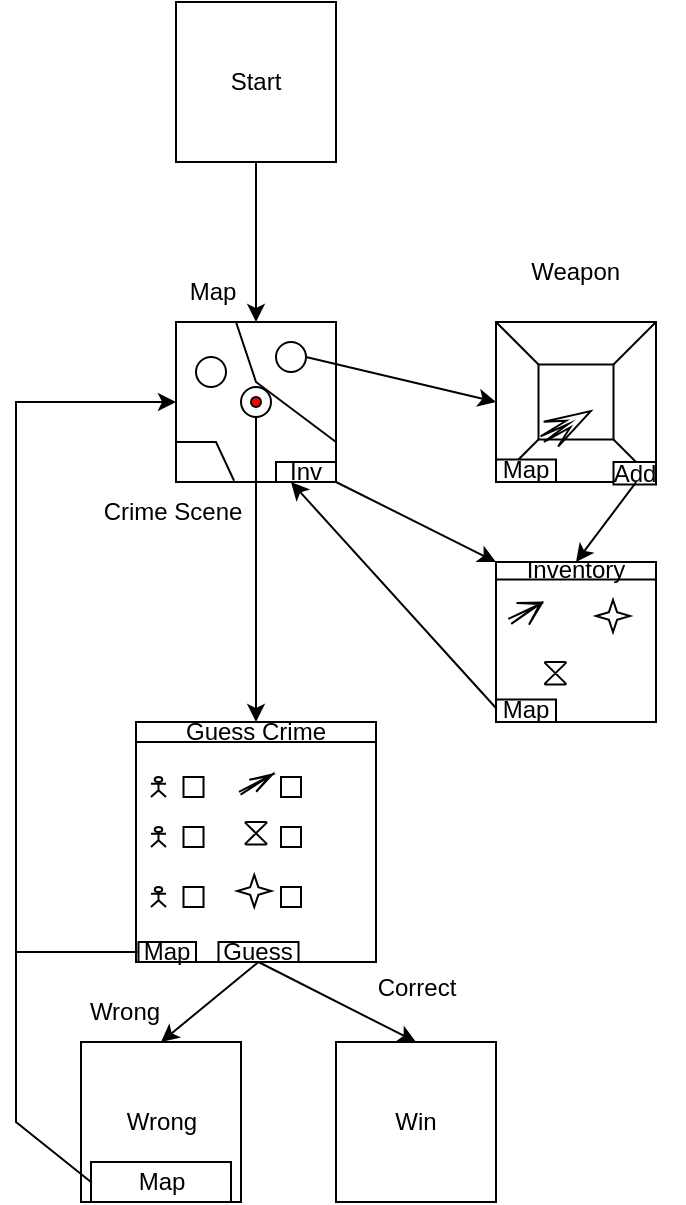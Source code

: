 <mxfile version="26.1.1">
  <diagram name="Page-1" id="VGFZj9fIh8dmlVrBiISh">
    <mxGraphModel dx="782" dy="338" grid="1" gridSize="10" guides="1" tooltips="1" connect="1" arrows="1" fold="1" page="1" pageScale="1" pageWidth="827" pageHeight="1169" math="0" shadow="0">
      <root>
        <mxCell id="0" />
        <mxCell id="1" parent="0" />
        <mxCell id="w9KXQvv5ElY8Gr5ibtP6-3" value="" style="edgeStyle=orthogonalEdgeStyle;rounded=0;orthogonalLoop=1;jettySize=auto;html=1;" parent="1" source="w9KXQvv5ElY8Gr5ibtP6-1" target="w9KXQvv5ElY8Gr5ibtP6-2" edge="1">
          <mxGeometry relative="1" as="geometry" />
        </mxCell>
        <mxCell id="w9KXQvv5ElY8Gr5ibtP6-1" value="Start" style="whiteSpace=wrap;html=1;aspect=fixed;" parent="1" vertex="1">
          <mxGeometry x="160" y="40" width="80" height="80" as="geometry" />
        </mxCell>
        <mxCell id="w9KXQvv5ElY8Gr5ibtP6-13" value="Map" style="text;html=1;align=center;verticalAlign=middle;resizable=0;points=[];autosize=1;strokeColor=none;fillColor=none;" parent="1" vertex="1">
          <mxGeometry x="152.5" y="170" width="50" height="30" as="geometry" />
        </mxCell>
        <mxCell id="w9KXQvv5ElY8Gr5ibtP6-29" value="Weapon&amp;nbsp;" style="text;html=1;align=center;verticalAlign=middle;resizable=0;points=[];autosize=1;strokeColor=none;fillColor=none;" parent="1" vertex="1">
          <mxGeometry x="325.63" y="160" width="70" height="30" as="geometry" />
        </mxCell>
        <mxCell id="w9KXQvv5ElY8Gr5ibtP6-31" value="" style="whiteSpace=wrap;html=1;aspect=fixed;" parent="1" vertex="1">
          <mxGeometry x="140" y="400" width="120" height="120" as="geometry" />
        </mxCell>
        <mxCell id="w9KXQvv5ElY8Gr5ibtP6-32" value="" style="group" parent="1" vertex="1" connectable="0">
          <mxGeometry x="320" y="200" width="94" height="81.25" as="geometry" />
        </mxCell>
        <mxCell id="w9KXQvv5ElY8Gr5ibtP6-19" value="" style="whiteSpace=wrap;html=1;aspect=fixed;" parent="w9KXQvv5ElY8Gr5ibtP6-32" vertex="1">
          <mxGeometry width="80" height="80" as="geometry" />
        </mxCell>
        <mxCell id="w9KXQvv5ElY8Gr5ibtP6-20" value="" style="whiteSpace=wrap;html=1;aspect=fixed;" parent="w9KXQvv5ElY8Gr5ibtP6-32" vertex="1">
          <mxGeometry x="21.25" y="21.25" width="37.5" height="37.5" as="geometry" />
        </mxCell>
        <mxCell id="w9KXQvv5ElY8Gr5ibtP6-21" value="" style="endArrow=none;html=1;rounded=0;entryX=0;entryY=0;entryDx=0;entryDy=0;exitX=0;exitY=0;exitDx=0;exitDy=0;" parent="w9KXQvv5ElY8Gr5ibtP6-32" source="w9KXQvv5ElY8Gr5ibtP6-20" target="w9KXQvv5ElY8Gr5ibtP6-19" edge="1">
          <mxGeometry width="50" height="50" relative="1" as="geometry">
            <mxPoint x="-20" y="30" as="sourcePoint" />
            <mxPoint x="30" y="-20" as="targetPoint" />
          </mxGeometry>
        </mxCell>
        <mxCell id="w9KXQvv5ElY8Gr5ibtP6-22" value="" style="endArrow=none;html=1;rounded=0;entryX=1;entryY=0;entryDx=0;entryDy=0;exitX=1;exitY=0;exitDx=0;exitDy=0;" parent="w9KXQvv5ElY8Gr5ibtP6-32" source="w9KXQvv5ElY8Gr5ibtP6-20" target="w9KXQvv5ElY8Gr5ibtP6-19" edge="1">
          <mxGeometry width="50" height="50" relative="1" as="geometry">
            <mxPoint x="-20" y="30" as="sourcePoint" />
            <mxPoint x="30" y="-20" as="targetPoint" />
          </mxGeometry>
        </mxCell>
        <mxCell id="w9KXQvv5ElY8Gr5ibtP6-23" value="" style="endArrow=none;html=1;rounded=0;" parent="w9KXQvv5ElY8Gr5ibtP6-32" target="w9KXQvv5ElY8Gr5ibtP6-19" edge="1">
          <mxGeometry width="50" height="50" relative="1" as="geometry">
            <mxPoint y="80" as="sourcePoint" />
            <mxPoint x="50" y="30" as="targetPoint" />
            <Array as="points" />
          </mxGeometry>
        </mxCell>
        <mxCell id="w9KXQvv5ElY8Gr5ibtP6-24" value="" style="endArrow=none;html=1;rounded=0;entryX=0;entryY=1;entryDx=0;entryDy=0;exitX=0;exitY=1;exitDx=0;exitDy=0;" parent="w9KXQvv5ElY8Gr5ibtP6-32" source="w9KXQvv5ElY8Gr5ibtP6-19" target="w9KXQvv5ElY8Gr5ibtP6-20" edge="1">
          <mxGeometry width="50" height="50" relative="1" as="geometry">
            <mxPoint x="-20" y="30" as="sourcePoint" />
            <mxPoint x="30" y="-20" as="targetPoint" />
          </mxGeometry>
        </mxCell>
        <mxCell id="w9KXQvv5ElY8Gr5ibtP6-25" value="" style="endArrow=none;html=1;rounded=0;entryX=1;entryY=1;entryDx=0;entryDy=0;exitX=1;exitY=1;exitDx=0;exitDy=0;" parent="w9KXQvv5ElY8Gr5ibtP6-32" source="w9KXQvv5ElY8Gr5ibtP6-19" target="w9KXQvv5ElY8Gr5ibtP6-20" edge="1">
          <mxGeometry width="50" height="50" relative="1" as="geometry">
            <mxPoint x="-20" y="30" as="sourcePoint" />
            <mxPoint x="30" y="-20" as="targetPoint" />
          </mxGeometry>
        </mxCell>
        <mxCell id="w9KXQvv5ElY8Gr5ibtP6-30" value="Add" style="rounded=0;whiteSpace=wrap;html=1;" parent="w9KXQvv5ElY8Gr5ibtP6-32" vertex="1">
          <mxGeometry x="58.75" y="70" width="21.25" height="11.25" as="geometry" />
        </mxCell>
        <mxCell id="w9KXQvv5ElY8Gr5ibtP6-59" value="Map" style="rounded=0;whiteSpace=wrap;html=1;" parent="w9KXQvv5ElY8Gr5ibtP6-32" vertex="1">
          <mxGeometry y="68.75" width="30" height="11.25" as="geometry" />
        </mxCell>
        <mxCell id="Wcfau3vfe7TbY7cXF94y-12" value="" style="html=1;shadow=0;dashed=0;align=center;verticalAlign=middle;shape=mxgraph.arrows2.stylisedArrow;dy=0.73;dx=13;notch=15;feather=0.77;rotation=-30;" vertex="1" parent="w9KXQvv5ElY8Gr5ibtP6-32">
          <mxGeometry x="21.25" y="44.37" width="28" height="14.38" as="geometry" />
        </mxCell>
        <mxCell id="w9KXQvv5ElY8Gr5ibtP6-33" value="" style="group" parent="1" vertex="1" connectable="0">
          <mxGeometry x="160.0" y="200" width="80.0" height="80" as="geometry" />
        </mxCell>
        <mxCell id="w9KXQvv5ElY8Gr5ibtP6-2" value="" style="whiteSpace=wrap;html=1;aspect=fixed;" parent="w9KXQvv5ElY8Gr5ibtP6-33" vertex="1">
          <mxGeometry x="5.684e-14" width="80" height="80" as="geometry" />
        </mxCell>
        <mxCell id="w9KXQvv5ElY8Gr5ibtP6-5" value="" style="ellipse;whiteSpace=wrap;html=1;aspect=fixed;" parent="w9KXQvv5ElY8Gr5ibtP6-33" vertex="1">
          <mxGeometry x="50.0" y="10" width="15" height="15" as="geometry" />
        </mxCell>
        <mxCell id="w9KXQvv5ElY8Gr5ibtP6-6" value="" style="ellipse;whiteSpace=wrap;html=1;aspect=fixed;" parent="w9KXQvv5ElY8Gr5ibtP6-33" vertex="1">
          <mxGeometry x="32.5" y="32.5" width="15" height="15" as="geometry" />
        </mxCell>
        <mxCell id="w9KXQvv5ElY8Gr5ibtP6-7" value="" style="ellipse;whiteSpace=wrap;html=1;aspect=fixed;" parent="w9KXQvv5ElY8Gr5ibtP6-33" vertex="1">
          <mxGeometry x="10.0" y="17.5" width="15" height="15" as="geometry" />
        </mxCell>
        <mxCell id="w9KXQvv5ElY8Gr5ibtP6-9" value="" style="endArrow=none;html=1;rounded=0;entryX=0.25;entryY=0;entryDx=0;entryDy=0;" parent="w9KXQvv5ElY8Gr5ibtP6-33" edge="1">
          <mxGeometry width="50" height="50" relative="1" as="geometry">
            <mxPoint x="80.0" y="60" as="sourcePoint" />
            <mxPoint x="30.0" as="targetPoint" />
            <Array as="points">
              <mxPoint x="40.0" y="30" />
            </Array>
          </mxGeometry>
        </mxCell>
        <mxCell id="w9KXQvv5ElY8Gr5ibtP6-10" value="" style="endArrow=none;html=1;rounded=0;entryX=0;entryY=0.75;entryDx=0;entryDy=0;exitX=0.363;exitY=0.992;exitDx=0;exitDy=0;exitPerimeter=0;" parent="w9KXQvv5ElY8Gr5ibtP6-33" source="w9KXQvv5ElY8Gr5ibtP6-2" target="w9KXQvv5ElY8Gr5ibtP6-2" edge="1">
          <mxGeometry width="50" height="50" relative="1" as="geometry">
            <mxPoint x="70.0" y="60" as="sourcePoint" />
            <mxPoint x="120.0" y="10" as="targetPoint" />
            <Array as="points">
              <mxPoint x="20" y="60" />
            </Array>
          </mxGeometry>
        </mxCell>
        <mxCell id="w9KXQvv5ElY8Gr5ibtP6-11" value="" style="endArrow=none;html=1;rounded=0;" parent="w9KXQvv5ElY8Gr5ibtP6-33" edge="1">
          <mxGeometry width="50" height="50" relative="1" as="geometry">
            <mxPoint y="45.833" as="sourcePoint" />
            <mxPoint y="59.167" as="targetPoint" />
            <Array as="points">
              <mxPoint x="5.684e-14" />
            </Array>
          </mxGeometry>
        </mxCell>
        <mxCell id="w9KXQvv5ElY8Gr5ibtP6-14" value="Inv" style="rounded=0;whiteSpace=wrap;html=1;" parent="w9KXQvv5ElY8Gr5ibtP6-33" vertex="1">
          <mxGeometry x="50.0" y="70" width="30" height="10" as="geometry" />
        </mxCell>
        <mxCell id="w9KXQvv5ElY8Gr5ibtP6-4" value="" style="ellipse;whiteSpace=wrap;html=1;aspect=fixed;fillColor=#FF0000;" parent="w9KXQvv5ElY8Gr5ibtP6-33" vertex="1">
          <mxGeometry x="37.5" y="37.5" width="5" height="5" as="geometry" />
        </mxCell>
        <mxCell id="w9KXQvv5ElY8Gr5ibtP6-34" value="" style="shape=umlActor;verticalLabelPosition=bottom;verticalAlign=top;html=1;outlineConnect=0;" parent="1" vertex="1">
          <mxGeometry x="147.5" y="427.5" width="7.5" height="10" as="geometry" />
        </mxCell>
        <mxCell id="w9KXQvv5ElY8Gr5ibtP6-35" value="" style="shape=umlActor;verticalLabelPosition=bottom;verticalAlign=top;html=1;outlineConnect=0;" parent="1" vertex="1">
          <mxGeometry x="147.5" y="452.5" width="7.5" height="10" as="geometry" />
        </mxCell>
        <mxCell id="w9KXQvv5ElY8Gr5ibtP6-36" value="" style="shape=umlActor;verticalLabelPosition=bottom;verticalAlign=top;html=1;outlineConnect=0;" parent="1" vertex="1">
          <mxGeometry x="147.5" y="482.5" width="7.5" height="10" as="geometry" />
        </mxCell>
        <mxCell id="w9KXQvv5ElY8Gr5ibtP6-37" value="" style="whiteSpace=wrap;html=1;aspect=fixed;" parent="1" vertex="1">
          <mxGeometry x="163.75" y="427.5" width="10" height="10" as="geometry" />
        </mxCell>
        <mxCell id="w9KXQvv5ElY8Gr5ibtP6-38" value="" style="whiteSpace=wrap;html=1;aspect=fixed;" parent="1" vertex="1">
          <mxGeometry x="163.75" y="452.5" width="10" height="10" as="geometry" />
        </mxCell>
        <mxCell id="w9KXQvv5ElY8Gr5ibtP6-39" value="" style="whiteSpace=wrap;html=1;aspect=fixed;" parent="1" vertex="1">
          <mxGeometry x="163.75" y="482.5" width="10" height="10" as="geometry" />
        </mxCell>
        <mxCell id="w9KXQvv5ElY8Gr5ibtP6-41" value="Guess Crime" style="rounded=0;whiteSpace=wrap;html=1;" parent="1" vertex="1">
          <mxGeometry x="140" y="400" width="120" height="10" as="geometry" />
        </mxCell>
        <mxCell id="w9KXQvv5ElY8Gr5ibtP6-42" value="" style="endArrow=classic;html=1;rounded=0;exitX=0.5;exitY=1;exitDx=0;exitDy=0;entryX=0.5;entryY=0;entryDx=0;entryDy=0;" parent="1" target="w9KXQvv5ElY8Gr5ibtP6-41" edge="1" source="w9KXQvv5ElY8Gr5ibtP6-6">
          <mxGeometry width="50" height="50" relative="1" as="geometry">
            <mxPoint x="200" y="280" as="sourcePoint" />
            <mxPoint x="200" y="400" as="targetPoint" />
          </mxGeometry>
        </mxCell>
        <mxCell id="w9KXQvv5ElY8Gr5ibtP6-43" value="Guess" style="rounded=0;whiteSpace=wrap;html=1;" parent="1" vertex="1">
          <mxGeometry x="181.25" y="510" width="40" height="10" as="geometry" />
        </mxCell>
        <mxCell id="w9KXQvv5ElY8Gr5ibtP6-47" value="Win" style="whiteSpace=wrap;html=1;aspect=fixed;" parent="1" vertex="1">
          <mxGeometry x="240" y="560" width="80" height="80" as="geometry" />
        </mxCell>
        <mxCell id="w9KXQvv5ElY8Gr5ibtP6-48" value="" style="endArrow=classic;html=1;rounded=0;entryX=0.5;entryY=0;entryDx=0;entryDy=0;exitX=0.5;exitY=1;exitDx=0;exitDy=0;" parent="1" source="w9KXQvv5ElY8Gr5ibtP6-43" target="w9KXQvv5ElY8Gr5ibtP6-47" edge="1">
          <mxGeometry width="50" height="50" relative="1" as="geometry">
            <mxPoint x="160" y="540" as="sourcePoint" />
            <mxPoint x="210" y="490" as="targetPoint" />
          </mxGeometry>
        </mxCell>
        <mxCell id="w9KXQvv5ElY8Gr5ibtP6-50" value="" style="whiteSpace=wrap;html=1;aspect=fixed;" parent="1" vertex="1">
          <mxGeometry x="320" y="320" width="80" height="80" as="geometry" />
        </mxCell>
        <mxCell id="w9KXQvv5ElY8Gr5ibtP6-53" value="Inventory" style="rounded=0;whiteSpace=wrap;html=1;" parent="1" vertex="1">
          <mxGeometry x="320" y="320" width="80" height="8.75" as="geometry" />
        </mxCell>
        <mxCell id="w9KXQvv5ElY8Gr5ibtP6-58" value="Map" style="rounded=0;whiteSpace=wrap;html=1;" parent="1" vertex="1">
          <mxGeometry x="320" y="388.75" width="30" height="11.25" as="geometry" />
        </mxCell>
        <mxCell id="Wcfau3vfe7TbY7cXF94y-7" value="Crime Scene" style="text;html=1;align=center;verticalAlign=middle;resizable=0;points=[];autosize=1;strokeColor=none;fillColor=none;" vertex="1" parent="1">
          <mxGeometry x="112.5" y="280" width="90" height="30" as="geometry" />
        </mxCell>
        <mxCell id="Wcfau3vfe7TbY7cXF94y-9" value="" style="endArrow=classic;html=1;rounded=0;exitX=1;exitY=0.5;exitDx=0;exitDy=0;entryX=0;entryY=0.5;entryDx=0;entryDy=0;" edge="1" parent="1" source="w9KXQvv5ElY8Gr5ibtP6-5" target="w9KXQvv5ElY8Gr5ibtP6-19">
          <mxGeometry width="50" height="50" relative="1" as="geometry">
            <mxPoint x="270" y="220" as="sourcePoint" />
            <mxPoint x="320" y="170" as="targetPoint" />
          </mxGeometry>
        </mxCell>
        <mxCell id="Wcfau3vfe7TbY7cXF94y-13" value="" style="endArrow=classic;html=1;rounded=0;entryX=0.5;entryY=0;entryDx=0;entryDy=0;exitX=0.876;exitY=1.001;exitDx=0;exitDy=0;exitPerimeter=0;" edge="1" parent="1" source="w9KXQvv5ElY8Gr5ibtP6-19" target="w9KXQvv5ElY8Gr5ibtP6-53">
          <mxGeometry width="50" height="50" relative="1" as="geometry">
            <mxPoint x="240" y="280" as="sourcePoint" />
            <mxPoint x="290" y="230" as="targetPoint" />
          </mxGeometry>
        </mxCell>
        <mxCell id="Wcfau3vfe7TbY7cXF94y-14" value="" style="endArrow=classic;html=1;rounded=0;entryX=0;entryY=0;entryDx=0;entryDy=0;" edge="1" parent="1" target="w9KXQvv5ElY8Gr5ibtP6-50">
          <mxGeometry width="50" height="50" relative="1" as="geometry">
            <mxPoint x="240" y="280" as="sourcePoint" />
            <mxPoint x="290" y="230" as="targetPoint" />
          </mxGeometry>
        </mxCell>
        <mxCell id="Wcfau3vfe7TbY7cXF94y-15" value="" style="endArrow=classic;html=1;rounded=0;entryX=0.25;entryY=1;entryDx=0;entryDy=0;exitX=0.004;exitY=0.917;exitDx=0;exitDy=0;exitPerimeter=0;" edge="1" parent="1" source="w9KXQvv5ElY8Gr5ibtP6-50" target="w9KXQvv5ElY8Gr5ibtP6-14">
          <mxGeometry width="50" height="50" relative="1" as="geometry">
            <mxPoint x="270" y="419.38" as="sourcePoint" />
            <mxPoint x="320" y="369.38" as="targetPoint" />
          </mxGeometry>
        </mxCell>
        <mxCell id="Wcfau3vfe7TbY7cXF94y-25" value="" style="whiteSpace=wrap;html=1;aspect=fixed;" vertex="1" parent="1">
          <mxGeometry x="212.5" y="427.5" width="10" height="10" as="geometry" />
        </mxCell>
        <mxCell id="Wcfau3vfe7TbY7cXF94y-26" value="" style="whiteSpace=wrap;html=1;aspect=fixed;" vertex="1" parent="1">
          <mxGeometry x="212.5" y="452.5" width="10" height="10" as="geometry" />
        </mxCell>
        <mxCell id="Wcfau3vfe7TbY7cXF94y-27" value="" style="whiteSpace=wrap;html=1;aspect=fixed;" vertex="1" parent="1">
          <mxGeometry x="212.5" y="482.5" width="10" height="10" as="geometry" />
        </mxCell>
        <mxCell id="Wcfau3vfe7TbY7cXF94y-28" value="" style="html=1;shadow=0;dashed=0;align=center;verticalAlign=middle;shape=mxgraph.arrows2.stylisedArrow;dy=1;dx=1.27;notch=15;feather=0.77;rotation=-30;" vertex="1" parent="1">
          <mxGeometry x="190.63" y="427.5" width="18.75" height="6.88" as="geometry" />
        </mxCell>
        <mxCell id="Wcfau3vfe7TbY7cXF94y-30" value="" style="verticalLabelPosition=bottom;verticalAlign=top;html=1;shape=mxgraph.flowchart.collate;" vertex="1" parent="1">
          <mxGeometry x="194.69" y="450" width="10.62" height="11.25" as="geometry" />
        </mxCell>
        <mxCell id="Wcfau3vfe7TbY7cXF94y-33" value="" style="verticalLabelPosition=bottom;verticalAlign=top;html=1;shape=mxgraph.basic.4_point_star_2;dx=0.76;" vertex="1" parent="1">
          <mxGeometry x="190.63" y="476.5" width="17" height="16" as="geometry" />
        </mxCell>
        <mxCell id="Wcfau3vfe7TbY7cXF94y-34" value="" style="html=1;shadow=0;dashed=0;align=center;verticalAlign=middle;shape=mxgraph.arrows2.stylisedArrow;dy=1;dx=1.27;notch=15;feather=0.77;rotation=-30;" vertex="1" parent="1">
          <mxGeometry x="325.63" y="338.75" width="18.75" height="12.5" as="geometry" />
        </mxCell>
        <mxCell id="Wcfau3vfe7TbY7cXF94y-35" value="" style="verticalLabelPosition=bottom;verticalAlign=top;html=1;shape=mxgraph.flowchart.collate;" vertex="1" parent="1">
          <mxGeometry x="344.38" y="370" width="10.62" height="11.25" as="geometry" />
        </mxCell>
        <mxCell id="Wcfau3vfe7TbY7cXF94y-36" value="" style="verticalLabelPosition=bottom;verticalAlign=top;html=1;shape=mxgraph.basic.4_point_star_2;dx=0.76;" vertex="1" parent="1">
          <mxGeometry x="370" y="339" width="17" height="16" as="geometry" />
        </mxCell>
        <mxCell id="Wcfau3vfe7TbY7cXF94y-37" value="Wrong" style="whiteSpace=wrap;html=1;aspect=fixed;" vertex="1" parent="1">
          <mxGeometry x="112.5" y="560" width="80" height="80" as="geometry" />
        </mxCell>
        <mxCell id="Wcfau3vfe7TbY7cXF94y-38" value="Correct" style="text;html=1;align=center;verticalAlign=middle;resizable=0;points=[];autosize=1;strokeColor=none;fillColor=none;" vertex="1" parent="1">
          <mxGeometry x="250" y="518" width="60" height="30" as="geometry" />
        </mxCell>
        <mxCell id="Wcfau3vfe7TbY7cXF94y-39" value="Wrong" style="text;html=1;align=center;verticalAlign=middle;resizable=0;points=[];autosize=1;strokeColor=none;fillColor=none;" vertex="1" parent="1">
          <mxGeometry x="103.75" y="530" width="60" height="30" as="geometry" />
        </mxCell>
        <mxCell id="Wcfau3vfe7TbY7cXF94y-40" value="" style="endArrow=classic;html=1;rounded=0;entryX=0.5;entryY=0;entryDx=0;entryDy=0;exitX=0.5;exitY=1;exitDx=0;exitDy=0;" edge="1" parent="1" source="w9KXQvv5ElY8Gr5ibtP6-43" target="Wcfau3vfe7TbY7cXF94y-37">
          <mxGeometry width="50" height="50" relative="1" as="geometry">
            <mxPoint x="211" y="530" as="sourcePoint" />
            <mxPoint x="290" y="570" as="targetPoint" />
          </mxGeometry>
        </mxCell>
        <mxCell id="Wcfau3vfe7TbY7cXF94y-42" value="Map" style="rounded=0;whiteSpace=wrap;html=1;" vertex="1" parent="1">
          <mxGeometry x="117.5" y="620" width="70" height="20" as="geometry" />
        </mxCell>
        <mxCell id="w9KXQvv5ElY8Gr5ibtP6-44" value="" style="endArrow=classic;html=1;rounded=0;exitX=0;exitY=0.5;exitDx=0;exitDy=0;entryX=0;entryY=0.5;entryDx=0;entryDy=0;" parent="1" source="Wcfau3vfe7TbY7cXF94y-42" edge="1" target="w9KXQvv5ElY8Gr5ibtP6-2">
          <mxGeometry width="50" height="50" relative="1" as="geometry">
            <mxPoint x="110" y="600" as="sourcePoint" />
            <mxPoint x="160" y="240" as="targetPoint" />
            <Array as="points">
              <mxPoint x="80" y="600" />
              <mxPoint x="80" y="360" />
              <mxPoint x="80" y="240" />
            </Array>
          </mxGeometry>
        </mxCell>
        <mxCell id="Wcfau3vfe7TbY7cXF94y-44" value="Map" style="rounded=0;whiteSpace=wrap;html=1;" vertex="1" parent="1">
          <mxGeometry x="141.25" y="510" width="28.75" height="10" as="geometry" />
        </mxCell>
        <mxCell id="Wcfau3vfe7TbY7cXF94y-45" value="" style="endArrow=none;html=1;rounded=0;entryX=0;entryY=0.5;entryDx=0;entryDy=0;" edge="1" parent="1" target="Wcfau3vfe7TbY7cXF94y-44">
          <mxGeometry width="50" height="50" relative="1" as="geometry">
            <mxPoint x="80" y="515" as="sourcePoint" />
            <mxPoint x="130" y="470" as="targetPoint" />
          </mxGeometry>
        </mxCell>
      </root>
    </mxGraphModel>
  </diagram>
</mxfile>
